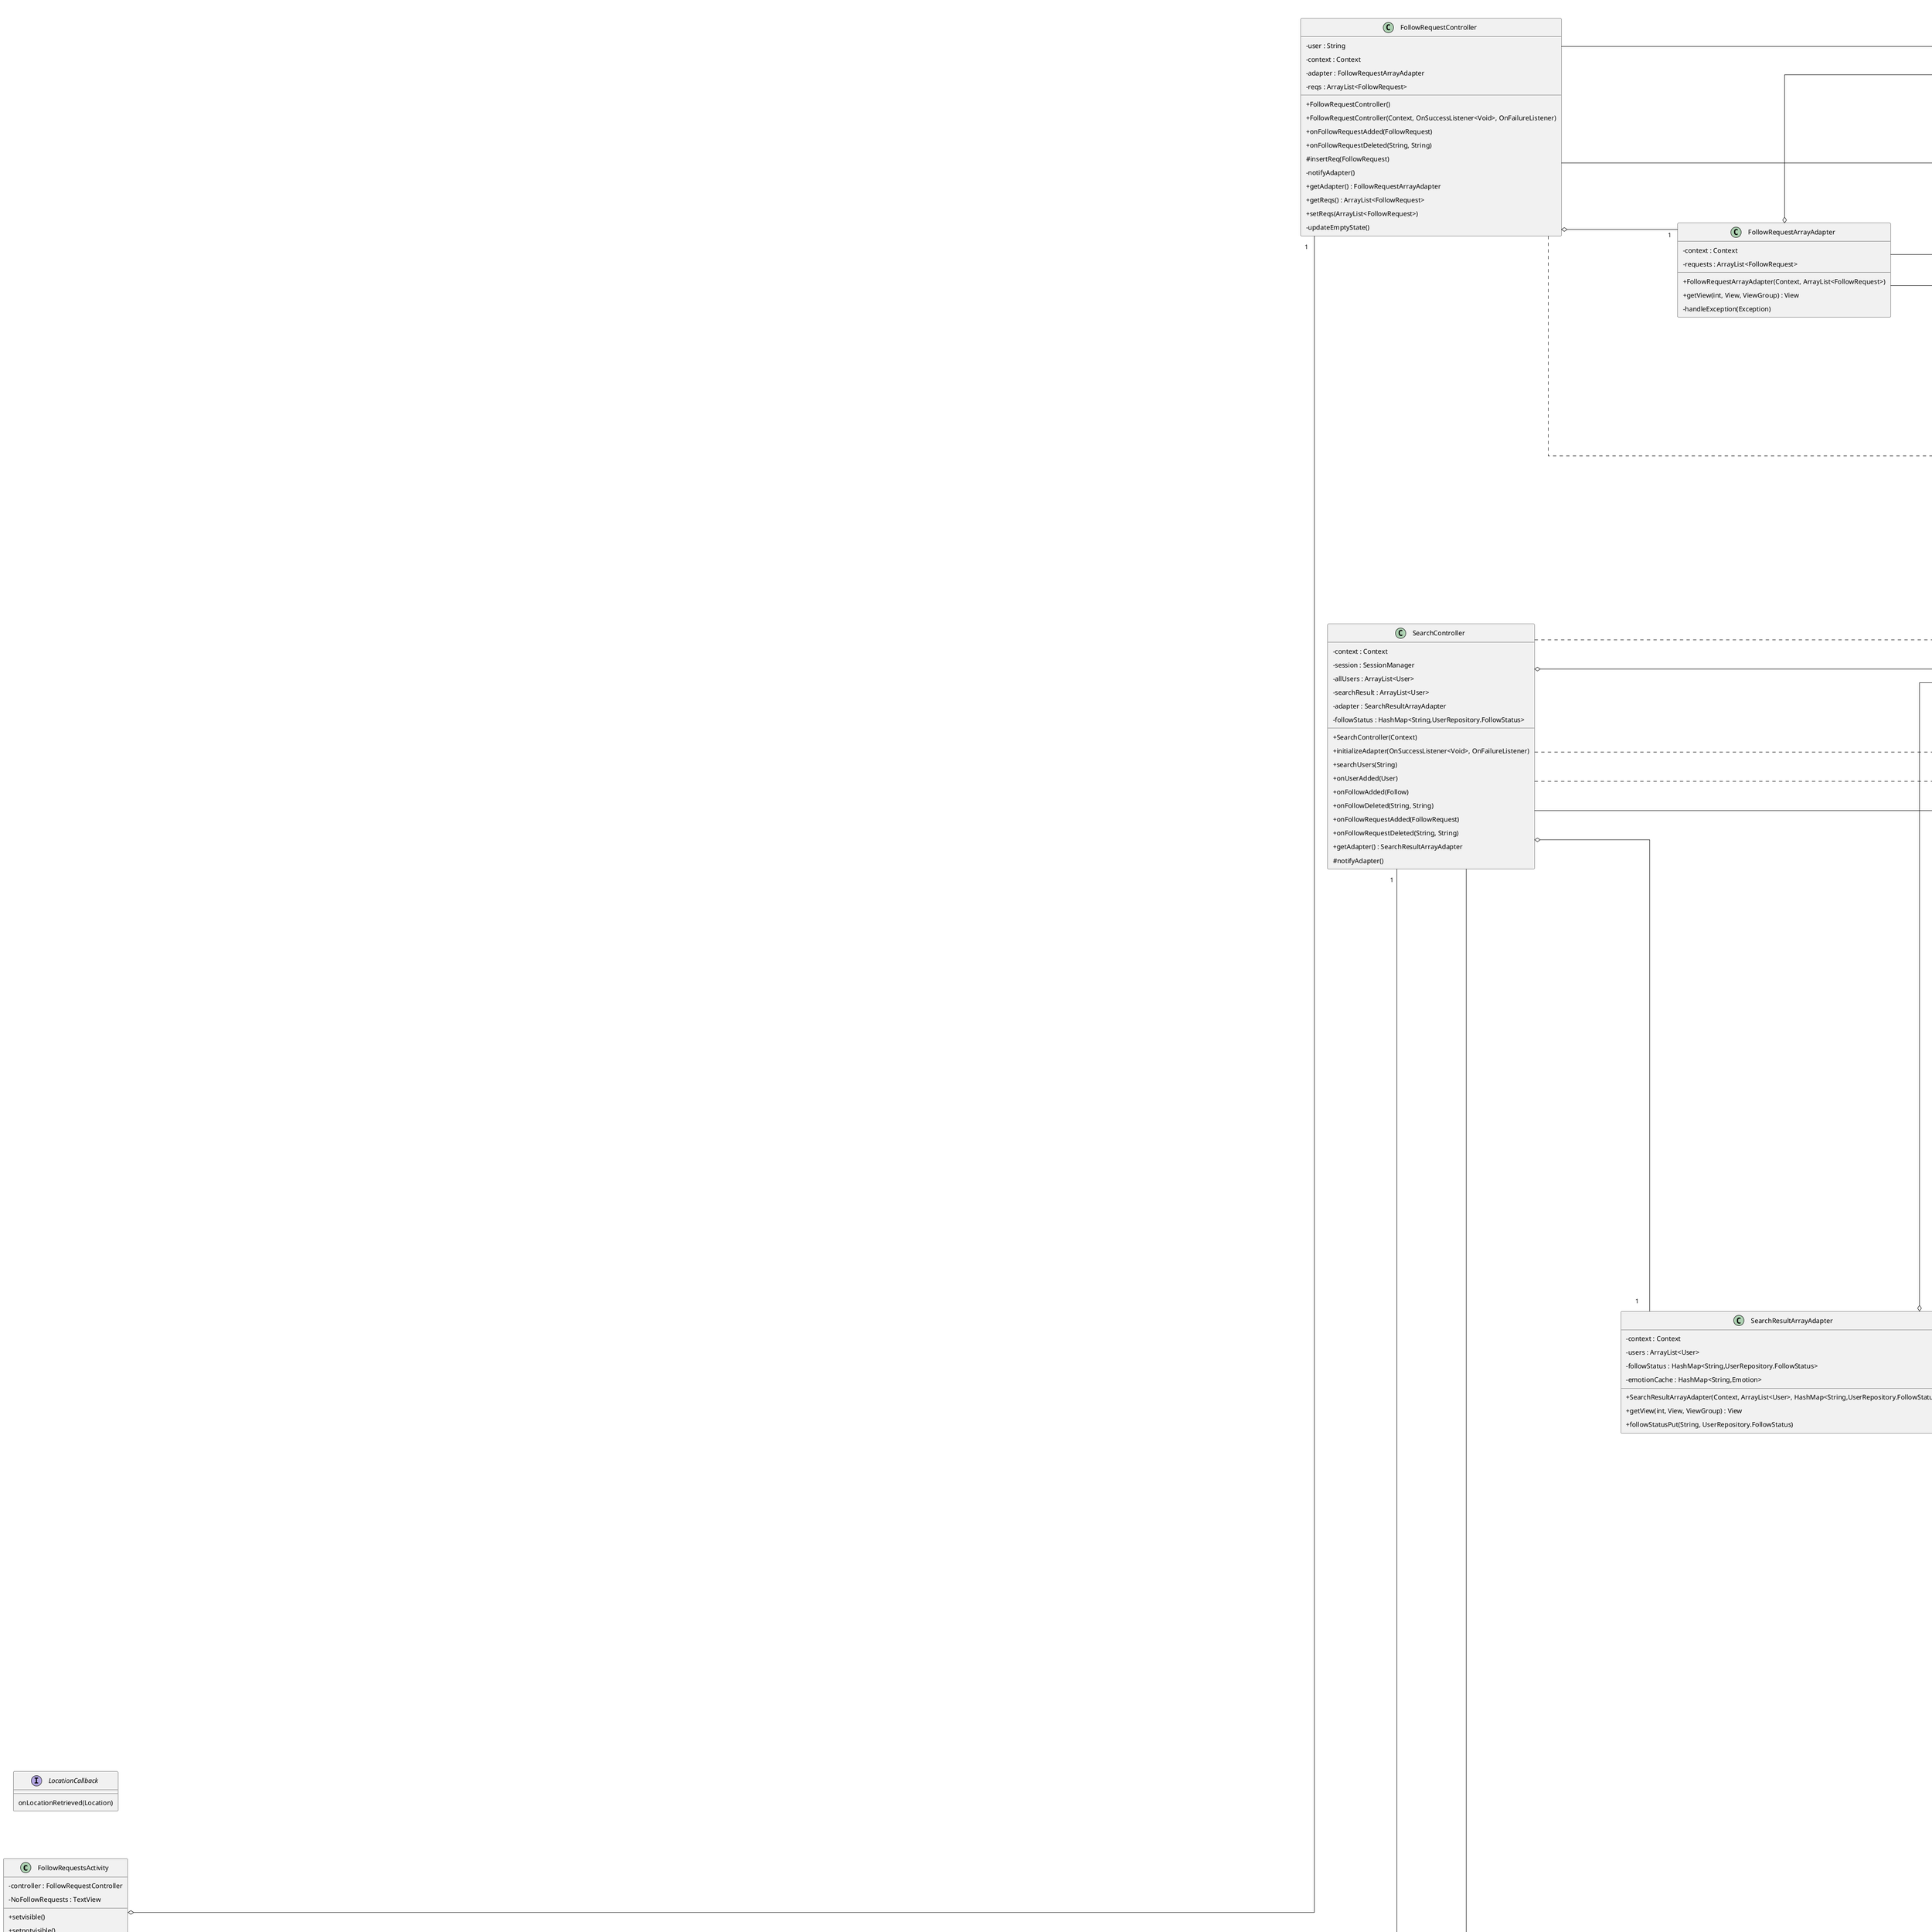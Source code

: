 @startuml

skinparam classAttributeIconSize 0
skinparam linetype ortho
left to right direction
skinparam nodesep 100
skinparam ranksep 100
skinparam padding 5

class FollowRequestsActivity {
    - controller : FollowRequestController
    - NoFollowRequests : TextView
    + setvisible()
    + setnotvisible()
    # onCreate(Bundle)
    # getActivityLayout() : int
}
FollowRequestsActivity --|> BaseActivity

class MoodImageCache {
    - {static} instance : MoodImageCache
    - cache : HashMap<String, Bitmap>
    - MoodImageCache()
    + {static} getInstance() : MoodImageCache
    + put(String, Bitmap)
    + remove(String)
    + getBitmap(String) : Bitmap
    + hasCachedImage(String) : boolean
}

class MoodHistoryController {
    - poster : String
    + MoodHistoryController(Context, String, OnSuccessListener<Void>, OnFailureListener)
    + doesBelongInOriginal(MoodEvent) : boolean
    + isPosterAllowed(String) : boolean
}
MoodHistoryController --|> MoodListController

class MoodEvent {
    + {static} CREATOR : Creator<MoodEvent>
    - id : String
    - creationDateTime : Timestamp
    - posterUsername : String
    - dateTime : Timestamp
    - emotion : Emotion
    - isPrivate : Boolean
    - socialSituation : SocialSituation

    - text : String
    - photoURL : String
    - location : GeoPoint
    + MoodEvent()
    + MoodEvent(String, Timestamp, String, Timestamp, Emotion)
    # MoodEvent(Parcel)
    + getId() : String
    + setId(String)
    + getCreationDateTime() : Timestamp
    + setCreationDateTime(Timestamp)
    + getDateTime() : Timestamp
    + setDateTime(Timestamp)
    + getPosterUsername() : String
    + setPosterUsername(String)
    + getEmotion() : Emotion
    + setEmotion(Emotion)
    + getSocialSituation() : SocialSituation
    + setSocialSituation(SocialSituation)
    + getText() : String
    + setText(String)
    + getPhotoURL() : String
    + setPhotoURL(String)
    + getLocation() : GeoPoint
    + setLocation(GeoPoint)
    + getIsPrivate() : Boolean
    + setIsPrivate(Boolean)
    + getStability() : int
    + describeContents() : int
    + writeToParcel(Parcel, int)
    + equals(Object) : boolean
    + hashCode() : int
    + toString() : String
}

class FollowRequestRepository {
    - {static} instance : FollowRequestRepository
    + {static} FOLLOW_REQ_COLLECTION : String
    - db : FirebaseFirestore
    - followReqsRef : CollectionReference
    - FollowRequestRepository()
    - FollowRequestRepository(FirebaseFirestore)
    + {static} getInstance() : FollowRequestRepository
    - startListening()
    + {static} setInstanceForTesting(FirebaseFirestore)
    + addFollowRequest(FollowRequest, OnSuccessListener<FollowRequest>, OnFailureListener)
    + getFollowRequest(String, String, OnSuccessListener<FollowRequest>, OnFailureListener)
    + deleteFollowRequest(String, String, OnSuccessListener<Void>, OnFailureListener)
    + didRequest(String, String, OnSuccessListener<Boolean>, OnFailureListener)
    + acceptRequest(FollowRequest, OnSuccessListener<Follow>, OnFailureListener)
    + getAllRequestsTo(String, OnSuccessListener<ArrayList<FollowRequest>>, OnFailureListener)
    + getAllRequestsFrom(String, OnSuccessListener<ArrayList<FollowRequest>>, OnFailureListener)
    - getCompoundId(String, String) : String
    - onFollowRequestAdded(FollowRequest)
    - onFollowRequestDeleted(String, String)
}
FollowRequestRepository --|> GenericRepository

class LoginActivity {
    - usernameEditText : EditText
    - loginController : LoginController
    # onCreate(Bundle)
    - loginUser()
}

class LocationController {
    - activity : Activity
    - fusedLocationProviderClient : FusedLocationProviderClient
    - permissionLauncher : ActivityResultLauncher<String>
    - locationCallback : LocationCallback
    + LocationController(Activity)
    + getCurrentLocation(LocationCallback)
    - fetchLocationInternal()
}

class UpdateOrDeleteMoodEventActivity {
    - imageCache : LruCache<String,Bitmap>
    - spinnerMood : Spinner
    - spinnerSocial : Spinner
    - checkShareLocation : CheckBox
    - privateCheckbox : CheckBox
    - moodTextEditText : EditText
    - updateOrDeleteMoodEventController : UpdateOrDeleteMoodEventController
    - locationController : LocationController
    - photoImgView : ImageView
    - {static} LOCATION_PERMISSION_REQUEST_CODE : int
    # onCreate(Bundle)
    - onUpdateMoodEvent(MoodEvent)
    - onDeleteMoodEvent(MoodEvent)
    - initializeBorderColors()
    + onRequestPermissionsResult(int, String[], int[])
    - handleException(Exception)
}

class FollowingMoodEventListActivity {
    # onCreate(Bundle)
}
FollowingMoodEventListActivity --|> MoodListActivity

class UserRepository {
    - {static} instance : UserRepository
    - db : FirebaseFirestore
    + {static} USER_COLLECTION : String
    - usersRef : CollectionReference
    - UserRepository()
    + UserRepository(FirebaseFirestore)
    + {static} getInstance() : UserRepository
    + {static} setInstanceForTesting(FirebaseFirestore)
    - startListening()
    + addUser(User, OnSuccessListener<User>, OnFailureListener)
    + doesUserExist(String, OnSuccessListener<User>, OnFailureListener)
    + getUser(String, OnSuccessListener<User>, OnFailureListener)
    + getFollowing(String, OnSuccessListener<ArrayList<String>>, OnFailureListener)
    + getFollowingMoodList(ArrayList<String>, OnSuccessListener<ArrayList<MoodEvent>>, OnFailureListener)
    + getFollowedPublicMoodEventsWithLocation(String, OnSuccessListener<ArrayList<MoodEvent>>, OnFailureListener)
    + getFollowStatusHashMap(String, OnSuccessListener<HashMap<String,FollowStatus>>, OnFailureListener)
    + getFollowerCount(String, OnSuccessListener<Integer>, OnFailureListener)
    + getAllUsers(OnSuccessListener<ArrayList<User>>, OnFailureListener)
    + getMostRecentEmotionFrom(String, OnSuccessListener<Emotion>, OnFailureListener)
    + isUserSad(String, OnSuccessListener<Boolean>, OnFailureListener)
    - onUserAdded(User)
}
UserRepository --|> GenericRepository

class LoginController {
    - authManager : AuthManager
    + LoginController()
    + LoginController(Context)
    + onLoginUser(String, String, OnSuccessListener<User>, OnFailureListener)
    + setAuthManager(AuthManager)
}

class ImageViewScrolling {
    - currentImage : ImageView
    - nextImage : ImageView
    - oldValue : int
    - eventEnd : SpinEventEndListener
    + ImageViewScrolling(Context)
    + ImageViewScrolling(Context, AttributeSet)
    - init(Context)
    + setValueRandom(int, int)
    - setImage(ImageView, int)
    + getValue() : int
    + setEventEnd(SpinEventEndListener)
}

class DiscoverActivity {
    # onCreate(Bundle)
}
DiscoverActivity --|> MoodListActivity

class PersonalJournalController {
    + PersonalJournalController(Context, OnSuccessListener<Void>, OnFailureListener)
    + doesBelongInOriginal(MoodEvent) : boolean
    + isPosterAllowed(String) : boolean
}
PersonalJournalController --|> MoodListController

class FollowButton {
    - context : Context
    - loggedInUser : String
    - profileUser : String
    - followStatus : UserRepository.FollowStatus
    + FollowButton(Context, AttributeSet)
    + initialize(String, UserRepository.FollowStatus)
    - setStyles()
    - onClick(View)
    + hide()
    - handleException(Exception)
    + setFollowStatus(UserRepository.FollowStatus)
    + getFollowStatus() : UserRepository.FollowStatus
}

class MoodEventRepository {
    - {static} instance : MoodEventRepository
    + {static} MOOD_EVENT_COLLECTION : String
    + {static} MOOD_PHOTO_STORAGE_NAME : String
    - db : FirebaseFirestore
    - moodEventRef : CollectionReference
    - MoodEventRepository()
    - MoodEventRepository(FirebaseFirestore)
    + {static} getInstance() : MoodEventRepository
    - startListening()
    + {static} setInstanceForTesting(FirebaseFirestore)
    # isNetworkAvailable(Context) : boolean
    + addMoodEvent(MoodEvent, OnSuccessListener<MoodEvent>, OnFailureListener)
    + getMoodEvent(String, OnSuccessListener<MoodEvent>, OnFailureListener)
    + updateMoodEvent(MoodEvent, Context, OnSuccessListener<MoodEvent>, OnFailureListener)
    + updateMoodEvent(MoodEvent, OnSuccessListener<MoodEvent>, OnFailureListener)
    + deleteMoodEvent(String, Context, OnSuccessListener<String>, OnFailureListener)
    + deleteMoodEvent(String, OnSuccessListener<String>, OnFailureListener)
    + getAllPublicMoodEvents(OnSuccessListener<ArrayList<MoodEvent>>, OnFailureListener)
    + getAllPublicMoodEventsFrom(String, OnSuccessListener<ArrayList<MoodEvent>>, OnFailureListener)
    + getAllMoodEventsFrom(String, OnSuccessListener<ArrayList<MoodEvent>>, OnFailureListener)
    + getRecentPublicMoodEventsFrom(String, OnSuccessListener<ArrayList<MoodEvent>>, OnFailureListener)
    + getAllPrivateMoodEventsFrom(String, OnSuccessListener<ArrayList<MoodEvent>>, OnFailureListener)
    + uploadAndAttachImage(MoodEvent, Uri, OnSuccessListener<MoodEvent>, OnFailureListener)
    + downloadImage(String, OnSuccessListener<Bitmap>, OnFailureListener)
    - onMoodEventAdded(MoodEvent)
    - onMoodEventUpdated(MoodEvent)
    - onMoodEventDeleted(String)
}
MoodEventRepository --|> GenericRepository

class SearchResultArrayAdapter {
    - context : Context
    - users : ArrayList<User>
    - followStatus : HashMap<String,UserRepository.FollowStatus>
    - emotionCache : HashMap<String,Emotion>
    + SearchResultArrayAdapter(Context, ArrayList<User>, HashMap<String,UserRepository.FollowStatus>)
    + getView(int, View, ViewGroup) : View
    + followStatusPut(String, UserRepository.FollowStatus)
}

class SearchController {
    - context : Context
    - session : SessionManager
    - allUsers : ArrayList<User>
    - searchResult : ArrayList<User>
    - adapter : SearchResultArrayAdapter
    - followStatus : HashMap<String,UserRepository.FollowStatus>
    + SearchController(Context)
    + initializeAdapter(OnSuccessListener<Void>, OnFailureListener)
    + searchUsers(String)
    + onUserAdded(User)
    + onFollowAdded(Follow)
    + onFollowDeleted(String, String)
    + onFollowRequestAdded(FollowRequest)
    + onFollowRequestDeleted(String, String)
    + getAdapter() : SearchResultArrayAdapter
    # notifyAdapter()
}
SearchController ..|> UserListener
SearchController ..|> FollowListener
SearchController ..|> FollowRequestListener

class User {
    - username : String
    - hashedPassword : String
    - name : String
    - email : String
    - joinDateTime : Timestamp
    + User()
    + User(String, String, String, String)
    + User(String, String, String, String, Timestamp)
    + getUsername() : String
    + setUsername(String)
    + getHashedPassword() : String
    + setHashedPassword(String)
    + getName() : String
    + setName(String)
    + getEmail() : String
    + setEmail(String)
    + getJoinDateTime() : Timestamp
    + setJoinDateTime(Timestamp)
}

class Comment {
    - id : String
    - moodEventId : String
    - timestamp : Timestamp
    - posterUsername : String
    - text : String
    + Comment()
    + getId() : String
    + setId(String)
    + getMoodEventId() : String
    + setMoodEventId(String)
    + getTimestamp() : Timestamp
    + setTimestamp(Timestamp)
    + getPosterUsername() : String
    + setPosterUsername(String)
    + getText() : String
    + setText(String)
}

class UserProfileActivity {
    - controller : MoodListController
    - followButton : FollowButton
    - session : SessionManager
    - targetUser : String
    - followerCountTv : TextView
    - moodListView : MoodListView
    - backBtn : ImageButton
    # onCreate(Bundle)
    # getActivityLayout() : int
    + onFollowAdded(Follow)
    + onFollowDeleted(String, String)
    - initMyProfile()
    + onFollowRequestAdded(FollowRequest)
    + onFollowRequestDeleted(String, String)
}
UserProfileActivity ..|> FollowListener
UserProfileActivity ..|> FollowRequestListener
UserProfileActivity --|> BaseActivity

class BaseActivity {
    - MOOD_FOLLOWING_LIST_UNSELECTED : Drawable
    - MOOD_FOLLOWING_LIST_SELECTED : Drawable
    - DISCOVER_UNSELECTED : Drawable
    - DISCOVER_SELECTED : Drawable
    - SEARCH_UNSELECTED : Drawable
    - SEARCH_SELECTED : Drawable
    - MAP_UNSELECTED : Drawable
    - MAP_SELECTED : Drawable
    - PROFILE_UNSELECTED : Drawable
    - PROFILE_SELECTED : Drawable
    - moodFollowingListBtn : ImageButton
    - discoverBtn : ImageButton
    - searchBtn : ImageButton
    - mapBtn : ImageButton
    - profileBtn : ImageButton
    # onCreate(Bundle)
    # {abstract} getActivityLayout() : int
    # deselectAllHeaderButtons()
    # selectMoodFollowingListHeaderButton()
    # selectDiscoverHeaderButton()
    # selectSearchHeaderButton()
    # selectMapHeaderButton()
    # selectProfileHeaderButton()
}

class FollowRequest {
    - requester : String
    - requestee : String
    - timestamp : Timestamp
    + FollowRequest()
    + FollowRequest(String, String, Timestamp)
    + getRequester() : String
    + setRequester(String)
    + getRequestee() : String
    + setRequestee(String)
    + getTimestamp() : Timestamp
    + setTimestamp(Timestamp)
}

class FollowRequestController {
    - user : String
    - context : Context
    - adapter : FollowRequestArrayAdapter
    - reqs : ArrayList<FollowRequest>
    + FollowRequestController()
    + FollowRequestController(Context, OnSuccessListener<Void>, OnFailureListener)
    + onFollowRequestAdded(FollowRequest)
    + onFollowRequestDeleted(String, String)
    # insertReq(FollowRequest)
    - notifyAdapter()
    + getAdapter() : FollowRequestArrayAdapter
    + getReqs() : ArrayList<FollowRequest>
    + setReqs(ArrayList<FollowRequest>)
    - updateEmptyState()
}
FollowRequestController ..|> FollowRequestListener

class LocationMoodController {
    - session : SessionManager
    - userRepo : UserRepository
    - moodEventRepo : MoodEventRepository
    + LocationMoodController(Context)
    + getMoodEventsWithLocation(OnSuccessListener<ArrayList<MoodEvent>>, OnFailureListener)
    + getMoodEventsWithLocationAndFollowed(OnSuccessListener<ArrayList<MoodEvent>>, OnFailureListener)
    + getMoodEventWithin5kmFromUser(Location, OnSuccessListener<ArrayList<MoodEvent>>, OnFailureListener)
    - isWithin5km(MoodEvent, Location) : boolean
    - haversine(double, double, double, double) : double
}

class DiscoverController {
    + DiscoverController(Context, OnSuccessListener<Void>, OnFailureListener)
    + doesBelongInOriginal(MoodEvent) : boolean
    + isPosterAllowed(String) : boolean
}
DiscoverController --|> MoodListController

class SignUpController {
    - authManager : AuthManager
    + SignUpController()
    + SignUpController(Context)
    + onSignUpUser(String, String, String, String, String, String, OnSuccessListener<User>, OnFailureListener)
}

class MoodAddActivity {
    - {static} TAG : String
    - {static} SELECT_PICTURE : int
    - addMoodController : AddMoodController
    - locationController : LocationController
    - session : SessionManager
    - spinnerMood : Spinner
    - spinnerSocial : Spinner
    - checkShareLocation : CheckBox
    - privateCheckBox : CheckBox
    - etReasonWhyText : EditText
    - datePicked : EditText
    - btnInsertImage : ImageButton
    - btnSubmit : Button
    - selectedImageUri : Uri
    - socialSituation : SocialSituation
    # onCreate(Bundle)
    - initViews()
    - setupMoodSpinner()
    - setupSocialSpinner()
    - setupDatePicker()
    - setupListeners()
    - handleSubmit()
    - submitMood(MoodEvent)
    # onActivityResult(int, int, Intent)
}

class CommentArrayAdapter {
    - context : Context
    - commentsForMoodEvent : ArrayList<Comment>
    + CommentArrayAdapter(Context, ArrayList<Comment>)
    + getView(int, View, ViewGroup) : View
}

class SearchActivity {
    - controller : SearchController
    # onCreate(Bundle)
    # getActivityLayout() : int
}
SearchActivity --|> BaseActivity

class MapActivity {
    - mMap : GoogleMap
    - spinnerOptions : Spinner
    - locationMoodController : LocationMoodController
    - locationController : LocationController
    - {static} TAG : String
    # onCreate(Bundle)
    + onMapReady(GoogleMap)
    - updateMapMarkers(int)
    - drawMarkers(ArrayList<MoodEvent>)
    - getBitmapFromView(View) : Bitmap
    # getActivityLayout() : int
}
MapActivity --|> BaseActivity

class SignUpActivity {
    - signUpController : SignUpController
    - nameField : EditText
    - emailField : EditText
    - confirmEmailField : EditText
    - usernameField : EditText
    - passwordField : EditText
    - confirmPasswordField : EditText
    # onCreate(Bundle)
    - signUpUser()
}

class MoodEventArrayAdapter {
    - isUsernameActive : boolean
    - moodEvents : ArrayList<MoodEvent>
    - context : Context
    - followStatus : HashMap<String,UserRepository.FollowStatus>
    - imageCache : LruCache<String,Bitmap>
    + MoodEventArrayAdapter(Context, ArrayList<MoodEvent>, HashMap<String,UserRepository.FollowStatus>)
    + getView(int, View, ViewGroup) : View
    + getItemViewType(int) : int
    + getViewTypeCount() : int
    - handleException(Exception)
    + followStatusPut(String, UserRepository.FollowStatus)
    + deactivateUsernames()
}

class SlotMachineActivity {
    - spinBtn : Button
    - image : ImageViewScrolling
    - image2 : ImageViewScrolling
    - image3 : ImageViewScrolling
    - textScore : TextView
    - countDone : int
    - score : int
    # onCreate(Bundle)
    + onSpinFinish(int, int)
}
SlotMachineActivity ..|> SpinEventEndListener

class GenericTextWatcher {
    - editText : EditText
    - errorMsg : String
    - confrimEditText : EditText
    - reasonWhy : String
    + GenericTextWatcher(EditText, String)
    + GenericTextWatcher(EditText, EditText, String)
    + GenericTextWatcher(EditText, String, String)
    + beforeTextChanged(CharSequence, int, int, int)
    + onTextChanged(CharSequence, int, int, int)
    + afterTextChanged(Editable)
    + valid()
    + validateReasonWhy()
}

class MoodListController {
    # context : Context
    # filter : MoodEventListFilter
    # originalMoodEventList : ArrayList<MoodEvent>
    # filteredMoodEventList : ArrayList<MoodEvent>
    # moodAdapter : MoodEventArrayAdapter
    # session : SessionManager
    - view : MoodListActivity
    + MoodListController(Context)
    # initializeArrayAdapter(ArrayList<MoodEvent>, HashMap<String,UserRepository.FollowStatus>)
    - initSlotMachineAd()
    + checkIfSlotMachineAdShouldShow()
    + {abstract} doesBelongInOriginal(MoodEvent) : boolean
    + {abstract} isPosterAllowed(String) : boolean
    + saveFilter()
    + onFollowAdded(Follow)
    + onFollowDeleted(String, String)
    + onFollowRequestAdded(FollowRequest)
    + onFollowRequestDeleted(String, String)
    # shouldUpdateOnFollowStatusUpdate(String, String) : boolean
    + onMoodEventAdded(MoodEvent)
    + onMoodEventDeleted(String)
    + onMoodEventUpdated(MoodEvent)
    # insertMoodEventSortedDateTime(ArrayList<MoodEvent>, MoodEvent)
    # notifyAdapter()
    # handleError(String, Exception)
    + getFilter() : MoodEventListFilter
    + getMoodAdapter() : MoodEventArrayAdapter
}
MoodListController ..|> MoodEventListener
MoodListController ..|> FollowListener
MoodListController ..|> FollowRequestListener

class MoodListView {
    - context : Context
    - isSlotMachineAdOn : Boolean
    + MoodListView(Context)
    + MoodListView(Context, AttributeSet)
    + setAdapter(MoodEventArrayAdapter)
    + setSlotMachineAdOn(Boolean)
}

class AddMoodController {
    - loggedInUser : String
    - context : Context
    + AddMoodController()
    + AddMoodController(Context)
    + onSubmitMood(MoodEvent, Uri, OnSuccessListener<MoodEvent>, OnFailureListener)
    - getImageSize(Uri) : long
    + setLoggedInUser(String)
}

class SessionManager {
    - {static} preferenceName : String
    - {static} isLoggedInKey : String
    - {static} usernameKey : String
    - prefs : SharedPreferences
    - editor : SharedPreferences.Editor
    + SessionManager(Context)
    + saveSession(String)
    + isLoggedIn() : boolean
    + getUsername() : String
    + logout()
}

class FollowRepository {
    - {static} instance : FollowRepository
    + {static} FOLLOW_COLLECTION : String
    - db : FirebaseFirestore
    - followsRef : CollectionReference
    - FollowRepository()
    - FollowRepository(FirebaseFirestore)
    + {static} getInstance() : FollowRepository
    - startListening()
    + {static} setInstanceForTesting(FirebaseFirestore)
    + addFollow(Follow, OnSuccessListener<Follow>, OnFailureListener)
    + getFollow(String, String, OnSuccessListener<Follow>, OnFailureListener)
    + deleteFollow(String, String, OnSuccessListener<Void>, OnFailureListener)
    + isFollowing(String, String, OnSuccessListener<Boolean>, OnFailureListener)
    + {static} getCompoundId(String, String) : String
    - onFollowAdded(Follow)
    - onFollowDeleted(String, String)
}
FollowRepository --|> GenericRepository

class FollowingMoodListController {
    - moodCount : HashMap<String,Integer>
    + FollowingMoodListController(Context, OnSuccessListener<Void>, OnFailureListener)
    - isFollowing(String) : boolean
    - insertInMoodLists(MoodEvent) : boolean
    - removeFromMoodLists(String) : boolean
    + doesBelongInOriginal(MoodEvent) : boolean
    + isPosterAllowed(String) : boolean
    + onMoodEventAdded(MoodEvent)
    + onMoodEventUpdated(MoodEvent)
    + onMoodEventDeleted(String)
    + onFollowAdded(Follow)
    + onFollowDeleted(String, String)
}
FollowingMoodListController --|> MoodListController

class MainActivity {
    # onCreate(Bundle)
}

class Follow {
    - followerUsername : String
    - followedUsername : String
    - timestamp : Timestamp
    + Follow()
    + Follow(String, String)
    + Follow(String, String, Timestamp)
    + getFollowerUsername() : String
    + setFollowerUsername(String)
    + getFollowedUsername() : String
    + setFollowedUsername(String)
    + getTimestamp() : Timestamp
    + setTimestamp(Timestamp)
}

class AuthManager {
    - sessionManager : SessionManager
    + AuthManager(Context)
    + login(String, String, OnSuccessListener<User>, OnFailureListener)
    + signUp(String, String, String, String, OnSuccessListener<User>, OnFailureListener)
    - hashPassword(String) : String
}

class GenericRepository {
    # listeners : Set<Listener>
    - settings : FirebaseFirestoreSettings
    + addListener(Listener) : boolean
    + removeListener(Listener)
    # enableOfflinePersistence(FirebaseFirestore)
    # isNetworkAvailable(Context) : boolean
}

class MoodEventListFilter {
    - minDateTime : Timestamp
    - maxDateTime : Timestamp
    - emotion : Emotion
    - reasonWhyTextKeyword : String
    - sharedLocation : boolean
    + MoodEventListFilter()
    + MoodEventListFilter(Timestamp, Timestamp, Emotion, String, boolean)
    + applyFilter(ArrayList<MoodEvent>) : ArrayList<MoodEvent>
    + wouldBeFiltered(MoodEvent) : boolean
    + getMinDateTime() : Timestamp
    + setMinDateTime(Timestamp)
    + clearMinDateTime()
    + getMaxDateTime() : Timestamp
    + setMaxDateTime(Timestamp)
    + clearMaxDateTime()
    + getEmotion() : Emotion
    + setEmotion(Emotion)
    + clearEmotion()
    + getReasonWhyTextKeyword() : String
    + setReasonWhyTextKeyword(String)
    + clearReasonWhyKeyword()
    + setSharedLocation()
    + clearSharedLocation()
}

class EnhancedMoodActivity {
    - controller : CommentController
    - mood : MoodEvent
    # onCreate(Bundle)
    - populateUI()
    - setUpPhotoDisplay()
    - handleException(Exception)
}

class MoodListActivity {
    # controller : MoodListController
    # moodListView : MoodListView
    - slotMachineAdView : View
    # onCreate(Bundle)
    - initializeMinDateFilter()
    - initializeMaxDateFilter()
    - initializeEmotionSpinner()
    - initializeReasonWhyKeywordFilter()
    - showDatePickerDialog(Timestamp, DatePickerDialog.OnDateSetListener)
    + showSlotMachineAd(boolean)
    # getActivityLayout() : int
    # handleException(Exception)
    + getSlotMachineAdView() : View
    + getMoodListView() : MoodListView
}
MoodListActivity --|> BaseActivity

class FollowRequestArrayAdapter {
    - context : Context
    - requests : ArrayList<FollowRequest>
    + FollowRequestArrayAdapter(Context, ArrayList<FollowRequest>)
    + getView(int, View, ViewGroup) : View
    - handleException(Exception)
}

class CommentController {
    - commenter : String
    - context : Context
    - commentArrayAdapter : CommentArrayAdapter
    - commentsList : ArrayList<Comment>
    - moodEventToComment : MoodEvent
    + CommentController(MoodEvent, Context, OnSuccessListener<Void>, OnFailureListener)
    + onCommentAdded(Comment)
    - notifyAdapter()
    + getAdapter() : CommentArrayAdapter
    + addComment(String)
}
CommentController ..|> CommentListener

class CommentRepository {
    + {static} COMMENT_COLLECTION : String
    - {static} instance : CommentRepository
    - db : FirebaseFirestore
    - commentsRef : CollectionReference
    - CommentRepository()
    - CommentRepository(FirebaseFirestore)
    + {static} getInstance() : CommentRepository
    + {static} setInstanceForTesting(FirebaseFirestore)
    - startListening()
    + addComment(Comment, OnSuccessListener<Comment>, OnFailureListener)
    + getAllCommentsFromMood(String, OnSuccessListener<ArrayList<Comment>>, OnFailureListener)
    - onCommentAdded(Comment)
}
CommentRepository --|> GenericRepository

class UpdateOrDeleteMoodEventController {
    - session : SessionManager
    - context : Context
    + UpdateOrDeleteMoodEventController(Context)
    + onUpdateMoodEvent(MoodEvent, OnSuccessListener<MoodEvent>, OnFailureListener)
    + onDeleteMoodEvent(MoodEvent, OnSuccessListener<String>, OnFailureListener)
}

interface CommentListener {
    onCommentAdded(Comment)
}

interface MoodEventListener {
    onMoodEventAdded(MoodEvent)
    onMoodEventUpdated(MoodEvent)
    onMoodEventDeleted(String)
}

interface LocationCallback {
    onLocationRetrieved(Location)
}

interface SpinEventEndListener {
    onSpinFinish(int, int)
}

interface FollowListener {
    onFollowAdded(Follow)
    onFollowDeleted(String, String)
}

interface UserListener {
    onUserAdded(User)
}

interface FollowRequestListener {
    onFollowRequestAdded(FollowRequest)
    onFollowRequestDeleted(String, String)
}

enum SlotMachineSymbol {
    BAR
    SEVEN
    ORANGE
    LEMON
    TRIPLE
    WATERMELON
}

enum FollowStatus {
    FOLLOWING
    REQUESTED
    NEITHER
}

enum Emotion {
    ANGER
    CONFUSION
    DISGUST
    FEAR
    HAPPINESS
    SADNESS
    SHAME
    SURPRISE
    LAUGHTER
}

enum SocialSituation {
    ALONE
    ONE_OTHER
    TWO_OR_MORE_OTHERS
    CROWD
}


' Controllers '
AddMoodController --> "Adds" MoodEvent
AddMoodController --> MoodEventRepository

CommentController o-- "1" CommentArrayAdapter
CommentController o-- "1" MoodEvent
CommentController --> "0..*" Comment
CommentController --> CommentRepository

MoodListController o-- "1" MoodEventListFilter
MoodListController o-- "1" MoodEventArrayAdapter
MoodListController --> MoodListActivity
MoodListController --> MoodEventRepository
MoodListController --> "0..*" MoodEvent
MoodListController --> "Launches" SlotMachineActivity

FollowingMoodListController --> FollowRepository

FollowRequestController o-- "1" FollowRequestArrayAdapter
FollowRequestController --> "0..*" FollowRequest
FollowRequestController --> FollowRequestRepository

LocationMoodController --> UserRepository
LocationMoodController --> MoodEventRepository

LoginController --> "Authenticates with" AuthManager
LoginController --> "Logs in" User

SignUpController --> "Signs up with" AuthManager
SignUpController --> "Signs up" User

SearchController o-- "1" SearchResultArrayAdapter
SearchController o-- "0..*" FollowStatus
SearchController --> "0..*" User
SearchController --> UserRepository

UpdateOrDeleteMoodEventController --> MoodEventRepository
UpdateOrDeleteMoodEventController --> "Updates or deletes" MoodEvent


' Models '
MoodEvent o-- "1" Emotion
MoodEvent o-- "1" SocialSituation


' Repositories '
CommentRepository --> "0..*" Comment
CommentRepository --> "Notifies" CommentListener

FollowRepository --> "0..*" Follow
FollowRepository --> "Notifies" FollowListener

FollowRequestRepository --> "0..*" FollowRequest
FollowRequestRepository --> "Notifies" FollowRequestListener

MoodEventRepository --> "0..*" MoodEvent
MoodEventRepository --> "Notifies" MoodEventListener
MoodEventRepository --> MoodImageCache

UserRepository --> "0..*" User
UserRepository --> "Notifies" UserListener


' Utils '
AuthManager --> "Saves session with" SessionManager
CommentArrayAdapter o-- "0..*" Comment
CommentArrayAdapter --> "Launches" UserProfileActivity

FollowRequestArrayAdapter o-- "0..*" FollowRequest
FollowRequestArrayAdapter --> FollowRequestRepository
FollowRequestArrayAdapter --> "Launches" UserProfileActivity

MoodEventArrayAdapter o-- "0..*" MoodEvent
MoodEventArrayAdapter o-- "0..*" FollowStatus
MoodEventArrayAdapter --> "Launches" UserProfileActivity
MoodEventArrayAdapter --> MoodEventRepository
MoodEventArrayAdapter --> "Shows" Emotion
MoodEventArrayAdapter --> "Shows" SocialSituation
MoodEventArrayAdapter --> FollowButton
MoodEventArrayAdapter --> MoodImageCache

SearchResultArrayAdapter o-- "0..*" FollowStatus
SearchResultArrayAdapter --> "0..*" User
SearchResultArrayAdapter --> "Launches" UserProfileActivity

FollowButton o-- "1" FollowStatus
FollowButton --> "Creates" FollowRequest
FollowButton --> FollowRequestRepository
FollowButton --> FollowRepository
FollowButton --> SessionManager

MoodListView o-- "Shows 0..*" MoodEvent
MoodListView --> "Launches" EnhancedMoodActivity

MoodEventListFilter --> "Filters 0..*" MoodEvent


' Views '
BaseActivity --> "Launches" FollowingMoodEventListActivity
BaseActivity --> "Launches" DiscoverActivity
BaseActivity --> "Launches" SearchActivity
BaseActivity --> "Launches" MapActivity
BaseActivity --> "Launches" UserProfileActivity

DiscoverActivity o-- "1" DiscoverController

EnhancedMoodActivity o-- "1" CommentController
EnhancedMoodActivity o-- "Shows details of" MoodEvent
EnhancedMoodActivity --> "Downloads image from" MoodEventRepository
EnhancedMoodActivity --> "Shows" Emotion
EnhancedMoodActivity --> "Shows" SocialSituation
EnhancedMoodActivity --> GenericTextWatcher
EnhancedMoodActivity --> "Launches" UserProfileActivity
EnhancedMoodActivity --> "Launches" UpdateOrDeleteMoodEventActivity
EnhancedMoodActivity --> MoodImageCache

FollowingMoodEventListActivity o-- "1" FollowingMoodListController

FollowRequestsActivity o-- "1" FollowRequestController

LoginActivity o-- "1" LoginController
LoginActivity --> GenericTextWatcher
LoginActivity --> "Launches" SignUpActivity
LoginActivity --> "Launches" FollowingMoodEventListActivity

MainActivity --> "Checks if user is logged in with" SessionManager
MainActivity --> "Launches" LoginActivity
MainActivity --> "Launches" FollowingMoodEventListActivity

MapActivity o-- "1" LocationMoodController
MapActivity o-- "1" LocationController
MapActivity --> "Shows" MoodEvent

MoodAddActivity o-- "1" AddMoodController
MoodAddActivity o-- "1" LocationController
MoodAddActivity o-- "1" Emotion
MoodAddActivity o-- "1" SocialSituation
MoodAddActivity --> GenericTextWatcher
MoodAddActivity --> "Launches" FollowingMoodEventListActivity

MoodListActivity o-- "1" MoodListController
MoodListActivity o-- "1" MoodListView

SearchActivity o-- "1" SearchController

SignUpActivity o-- "1" SignUpController
SignUpActivity --> GenericTextWatcher
SignUpActivity --> "Launches" LoginActivity

SlotMachineActivity --o "3" ImageViewScrolling
SlotMachineActivity --> "6" SlotMachineSymbol

UpdateOrDeleteMoodEventActivity o-- "1" UpdateOrDeleteMoodEventController
UpdateOrDeleteMoodEventActivity o-- "1" LocationController
UpdateOrDeleteMoodEventActivity --> "Shows and requests to update" MoodEvent
UpdateOrDeleteMoodEventActivity --> "Launches" FollowingMoodEventListActivity
UpdateOrDeleteMoodEventActivity --> MoodImageCache

UserProfileActivity o-- "1" MoodListController
UserProfileActivity o-- "1" FollowButton
UserProfileActivity o-- "1" MoodListView
UserProfileActivity --> "Launches" MoodAddActivity
UserProfileActivity --> "Launches" LoginActivity
UserProfileActivity --> "Launches" FollowRequestsActivity


' Notes '
note left of GenericRepository : All repositories\ninteract with the\nFirestore database.
note left of BaseActivity : Handles the navigation menu.
note left of AuthManager : Authenticates with the\ndatabase. Responsible\nfor logging in and signing up.
note left of SessionManager : Manages login information\nlocally. Responsible for\nproviding logged in username,\nsigning out, and saving\nlogged in username.
note left of MoodListActivity : Shows any list\nof mood events.
note left of MoodListController : Handles mood event\narrays for MoodListActivity.\nApplies filters, requests\nmood events, updates\non changes, etc.
note left of MainActivity : Redirects user to\nlogin page if not\nlogged in or to the\nhome page otherwise.
note left of MoodEventListFilter : Stores, modifies, and\napplies a filter to\nan array of mood events.

@enduml

